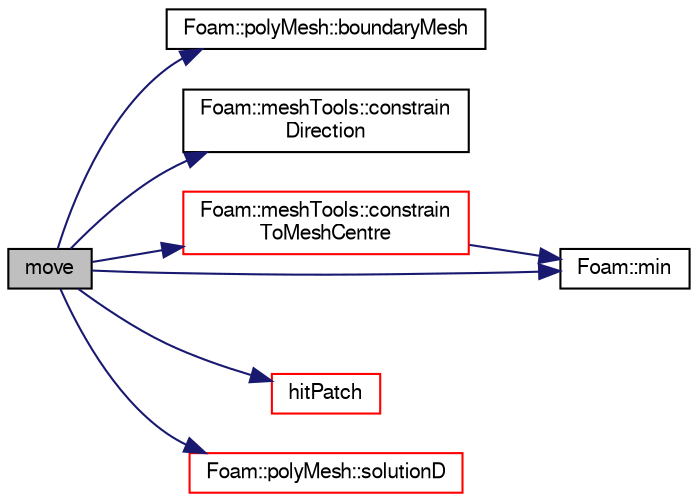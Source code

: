 digraph "move"
{
  bgcolor="transparent";
  edge [fontname="FreeSans",fontsize="10",labelfontname="FreeSans",labelfontsize="10"];
  node [fontname="FreeSans",fontsize="10",shape=record];
  rankdir="LR";
  Node79 [label="move",height=0.2,width=0.4,color="black", fillcolor="grey75", style="filled", fontcolor="black"];
  Node79 -> Node80 [color="midnightblue",fontsize="10",style="solid",fontname="FreeSans"];
  Node80 [label="Foam::polyMesh::boundaryMesh",height=0.2,width=0.4,color="black",URL="$a27410.html#a9f2b68c134340291eda6197f47f25484",tooltip="Return boundary mesh. "];
  Node79 -> Node81 [color="midnightblue",fontsize="10",style="solid",fontname="FreeSans"];
  Node81 [label="Foam::meshTools::constrain\lDirection",height=0.2,width=0.4,color="black",URL="$a21153.html#a05919d3e656fa4d04e9c3918d5b01b24",tooltip="Set the constrained components of directions/velocity to zero. "];
  Node79 -> Node82 [color="midnightblue",fontsize="10",style="solid",fontname="FreeSans"];
  Node82 [label="Foam::meshTools::constrain\lToMeshCentre",height=0.2,width=0.4,color="red",URL="$a21153.html#a26700ec74f3fbbdd3e210599cbaf2073",tooltip="Set the constrained components of position to mesh centre. "];
  Node82 -> Node85 [color="midnightblue",fontsize="10",style="solid",fontname="FreeSans"];
  Node85 [label="Foam::min",height=0.2,width=0.4,color="black",URL="$a21124.html#a253e112ad2d56d96230ff39ea7f442dc"];
  Node79 -> Node236 [color="midnightblue",fontsize="10",style="solid",fontname="FreeSans"];
  Node236 [label="hitPatch",height=0.2,width=0.4,color="red",URL="$a23690.html#a214601691bbcc4cad5b232f322c885fe",tooltip="Overridable function to handle the particle hitting a patch. "];
  Node79 -> Node85 [color="midnightblue",fontsize="10",style="solid",fontname="FreeSans"];
  Node79 -> Node99 [color="midnightblue",fontsize="10",style="solid",fontname="FreeSans"];
  Node99 [label="Foam::polyMesh::solutionD",height=0.2,width=0.4,color="red",URL="$a27410.html#af5da6fe74943b72776ccb80f07b4b84b",tooltip="Return the vector of solved-for directions in mesh. "];
}
